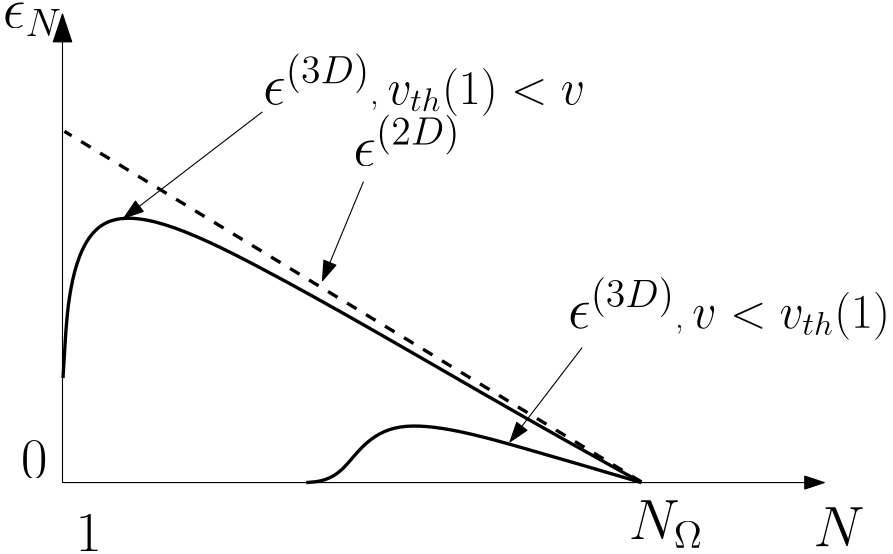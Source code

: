 <?xml version="1.0"?>
<!DOCTYPE ipe SYSTEM "ipe.dtd">
<ipe version="70005" creator="Ipe 7.0.13">
<info created="D:20110203172506" modified="D:20110210110302"/>
<preamble>\DeclareMathSizes{24}{24}{20}{14}</preamble>
<ipestyle name="basic">
<symbol name="arrow/arc(spx)">
<path stroke="sym-stroke" fill="sym-stroke" pen="sym-pen">
0 0 m
-1 0.333 l
-1 -0.333 l
h
</path>
</symbol>
<symbol name="arrow/farc(spx)">
<path stroke="sym-stroke" fill="white" pen="sym-pen">
0 0 m
-1 0.333 l
-1 -0.333 l
h
</path>
</symbol>
<symbol name="mark/circle(sx)" transformations="translations">
<path fill="sym-stroke">
0.6 0 0 0.6 0 0 e
0.4 0 0 0.4 0 0 e
</path>
</symbol>
<symbol name="mark/disk(sx)" transformations="translations">
<path fill="sym-stroke">
0.6 0 0 0.6 0 0 e
</path>
</symbol>
<symbol name="mark/fdisk(sfx)" transformations="translations">
<group>
<path fill="sym-stroke" fillrule="eofill">
0.6 0 0 0.6 0 0 e
0.4 0 0 0.4 0 0 e
</path>
<path fill="sym-fill">
0.4 0 0 0.4 0 0 e
</path>
</group>
</symbol>
<symbol name="mark/box(sx)" transformations="translations">
<path fill="sym-stroke" fillrule="eofill">
-0.6 -0.6 m
0.6 -0.6 l
0.6 0.6 l
-0.6 0.6 l
h
-0.4 -0.4 m
0.4 -0.4 l
0.4 0.4 l
-0.4 0.4 l
h
</path>
</symbol>
<symbol name="mark/square(sx)" transformations="translations">
<path fill="sym-stroke">
-0.6 -0.6 m
0.6 -0.6 l
0.6 0.6 l
-0.6 0.6 l
h
</path>
</symbol>
<symbol name="mark/fsquare(sfx)" transformations="translations">
<group>
<path fill="sym-stroke" fillrule="eofill">
-0.6 -0.6 m
0.6 -0.6 l
0.6 0.6 l
-0.6 0.6 l
h
-0.4 -0.4 m
0.4 -0.4 l
0.4 0.4 l
-0.4 0.4 l
h
</path>
<path fill="sym-fill">
-0.4 -0.4 m
0.4 -0.4 l
0.4 0.4 l
-0.4 0.4 l
h
</path>
</group>
</symbol>
<symbol name="mark/cross(sx)" transformations="translations">
<group>
<path fill="sym-stroke">
-0.43 -0.57 m
0.57 0.43 l
0.43 0.57 l
-0.57 -0.43 l
h
</path>
<path fill="sym-stroke">
-0.43 0.57 m
0.57 -0.43 l
0.43 -0.57 l
-0.57 0.43 l
h
</path>
</group>
</symbol>
<symbol name="arrow/fnormal(spx)">
<path stroke="sym-stroke" fill="white" pen="sym-pen">
0 0 m
-1 0.333 l
-1 -0.333 l
h
</path>
</symbol>
<symbol name="arrow/pointed(spx)">
<path stroke="sym-stroke" fill="sym-stroke" pen="sym-pen">
0 0 m
-1 0.333 l
-0.8 0 l
-1 -0.333 l
h
</path>
</symbol>
<symbol name="arrow/fpointed(spx)">
<path stroke="sym-stroke" fill="white" pen="sym-pen">
0 0 m
-1 0.333 l
-0.8 0 l
-1 -0.333 l
h
</path>
</symbol>
<symbol name="arrow/linear(spx)">
<path stroke="sym-stroke" pen="sym-pen">
-1 0.333 m
0 0 l
-1 -0.333 l
</path>
</symbol>
<symbol name="arrow/fdouble(spx)">
<path stroke="sym-stroke" fill="white" pen="sym-pen">
0 0 m
-1 0.333 l
-1 -0.333 l
h
-1 0 m
-2 0.333 l
-2 -0.333 l
h
</path>
</symbol>
<symbol name="arrow/double(spx)">
<path stroke="sym-stroke" fill="sym-stroke" pen="sym-pen">
0 0 m
-1 0.333 l
-1 -0.333 l
h
-1 0 m
-2 0.333 l
-2 -0.333 l
h
</path>
</symbol>
<pen name="heavier" value="0.8"/>
<pen name="fat" value="1.2"/>
<pen name="ultrafat" value="2"/>
<symbolsize name="large" value="5"/>
<symbolsize name="small" value="2"/>
<symbolsize name="tiny" value="1.1"/>
<arrowsize name="large" value="10"/>
<arrowsize name="small" value="5"/>
<arrowsize name="tiny" value="3"/>
<color name="red" value="1 0 0"/>
<color name="green" value="0 1 0"/>
<color name="blue" value="0 0 1"/>
<color name="yellow" value="1 1 0"/>
<color name="orange" value="1 0.647 0"/>
<color name="gold" value="1 0.843 0"/>
<color name="purple" value="0.627 0.125 0.941"/>
<color name="gray" value="0.745"/>
<color name="brown" value="0.647 0.165 0.165"/>
<color name="navy" value="0 0 0.502"/>
<color name="pink" value="1 0.753 0.796"/>
<color name="seagreen" value="0.18 0.545 0.341"/>
<color name="turquoise" value="0.251 0.878 0.816"/>
<color name="violet" value="0.933 0.51 0.933"/>
<color name="darkblue" value="0 0 0.545"/>
<color name="darkcyan" value="0 0.545 0.545"/>
<color name="darkgray" value="0.663"/>
<color name="darkgreen" value="0 0.392 0"/>
<color name="darkmagenta" value="0.545 0 0.545"/>
<color name="darkorange" value="1 0.549 0"/>
<color name="darkred" value="0.545 0 0"/>
<color name="lightblue" value="0.678 0.847 0.902"/>
<color name="lightcyan" value="0.878 1 1"/>
<color name="lightgray" value="0.827"/>
<color name="lightgreen" value="0.565 0.933 0.565"/>
<color name="lightyellow" value="1 1 0.878"/>
<dashstyle name="dashed" value="[4] 0"/>
<dashstyle name="dotted" value="[1 3] 0"/>
<dashstyle name="dash dotted" value="[4 2 1 2] 0"/>
<dashstyle name="dash dot dotted" value="[4 2 1 2 1 2] 0"/>
<textsize name="large" value="\large"/>
<textsize name="Large" value="\Large"/>
<textsize name="LARGE" value="\LARGE"/>
<textsize name="huge" value="\huge"/>
<textsize name="Huge" value="\Huge"/>
<textsize name="small" value="\small"/>
<textsize name="footnote" value="\footnotesize"/>
<textsize name="tiny" value="\tiny"/>
<textstyle name="center" begin="\begin{center}" end="\end{center}"/>
<textstyle name="itemize" begin="\begin{itemize}" end="\end{itemize}"/>
<textstyle name="item" begin="\begin{itemize}\item{}" end="\end{itemize}"/>
<gridsize name="4 pts" value="4"/>
<gridsize name="8 pts (~3 mm)" value="8"/>
<gridsize name="16 pts (~6 mm)" value="16"/>
<gridsize name="32 pts (~12 mm)" value="32"/>
<gridsize name="10 pts (~3.5 mm)" value="10"/>
<gridsize name="20 pts (~7 mm)" value="20"/>
<gridsize name="14 pts (~5 mm)" value="14"/>
<gridsize name="28 pts (~10 mm)" value="28"/>
<gridsize name="56 pts (~20 mm)" value="56"/>
<anglesize name="90 deg" value="90"/>
<anglesize name="60 deg" value="60"/>
<anglesize name="45 deg" value="45"/>
<anglesize name="30 deg" value="30"/>
<anglesize name="22.5 deg" value="22.5"/>
<tiling name="falling" angle="-60" step="4" width="1"/>
<tiling name="rising" angle="30" step="4" width="1"/>
</ipestyle>
<page>
<layer name="alpha"/>
<view layers="alpha" active="alpha"/>
<path layer="alpha" matrix="0.685535 0 0 0.658854 40.2516 218.334" stroke="black" fill="white" rarrow="normal/large">
128 640 m
128 384 l
</path>
<path matrix="0.685535 0 0 0.658854 40.2516 218.334" stroke="black" fill="white" arrow="normal/normal">
128 384 m
528 384 l
</path>
<path stroke="black" pen="fat">
128.18 508.957 m
132.486 580.161
193.734 553.34
285.205 499.698
336.403 471.334
336.403 471.334 s
</path>
<path stroke="black" pen="fat">
336.403 471.334 m
296.614 483.085
242.972 498.097
228.961 472.477
215.749 471.334
215.749 471.334 s
</path>
<path matrix="0.685535 0 0 0.658854 33.25 166.948" stroke="black" rarrow="normal/normal">
373.234 484.299 m
411.104 535.778 l
</path>
<text matrix="1 0 0 1 -85.5223 -18.9311" transformations="translations" pos="395.5 546" stroke="black" type="label" width="115.901" height="18.257" depth="4.29" valign="baseline">$\mbox{\fontsize{20}{24}\selectfont $\epsilon^{(3D)}$}$, $\mbox{\fontsize{18}{24}\selectfont $v&lt;v_{th}(1)$}$</text>
<path stroke="black" rarrow="normal/normal">
150.1 566.551 m
199.939 604.78 l
</path>
<text matrix="1 0 0 1 -195.285 61.6231" transformations="translations" pos="395.5 546" stroke="black" type="label" width="115.901" height="18.257" depth="4.29" valign="baseline">$\mbox{\fontsize{20}{24}\selectfont $\epsilon^{(3D)}$}$, $\mbox{\fontsize{18}{24}\selectfont $v_{th}(1)&lt;v$}$</text>
<text matrix="1 0 0 1 -124 83" transformations="translations" pos="522.343 365.455" stroke="black" type="label" width="18.359" height="14.119" depth="0" valign="baseline">$\mbox{\fontsize{20}{24}\selectfont $N$}$</text>
<text matrix="1 0 0 1 -87 86" transformations="translations" pos="418.869 364.929" stroke="black" type="label" width="26.844" height="14.119" depth="3.1" valign="baseline">$\mbox{\fontsize{20}{24}\selectfont $N_{\Omega}$}$</text>
<text matrix="1 0 0 1 9 77" transformations="translations" pos="123.677 369.657" stroke="black" type="label" width="9.476" height="13.319" depth="0" valign="baseline">$\mbox{\fontsize{20}{24}\selectfont $1$}$</text>
<text matrix="1 0 0 1 3 86" transformations="translations" pos="110.02 386.99" stroke="black" type="label" width="9.476" height="13.319" depth="0" valign="baseline">$\mbox{\fontsize{20}{24}\selectfont $0$}$</text>
<text matrix="760.012 0 0 -7026.69 -75127.01 4443491.8" transformations="translations" pos="98.9899 632.283" stroke="black" type="label" width="21.415" height="8.896" depth="3.1" valign="baseline" size="large">$\mbox{\fontsize{20}{24}\selectfont $\epsilon_N$}$</text>
<path stroke="black" dash="dashed" pen="fat">
336.403 471.574 m
128.683 597.775 l
</path>
<path stroke="black" pen="fat">
111.071 637.535 m
111.071 637.535 l
</path>
<path matrix="0.685535 0 0 0.658854 49.6589 163.091" stroke="black" rarrow="normal/normal">
250.788 578.182 m
272.323 632.283 l
</path>
<text matrix="-0.356431 0 0 1.42857 328.835 -332.746" transformations="translations" pos="269.697 642.788" stroke="black" type="label" width="38.67" height="18.258" depth="0" valign="baseline">$\mbox{\fontsize{20}{24}\selectfont ${\epsilon^{(2D)}}$}$</text>
</page>
</ipe>
